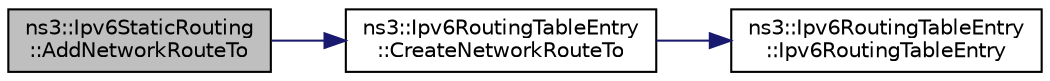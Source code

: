 digraph "ns3::Ipv6StaticRouting::AddNetworkRouteTo"
{
 // LATEX_PDF_SIZE
  edge [fontname="Helvetica",fontsize="10",labelfontname="Helvetica",labelfontsize="10"];
  node [fontname="Helvetica",fontsize="10",shape=record];
  rankdir="LR";
  Node1 [label="ns3::Ipv6StaticRouting\l::AddNetworkRouteTo",height=0.2,width=0.4,color="black", fillcolor="grey75", style="filled", fontcolor="black",tooltip="Add route to network."];
  Node1 -> Node2 [color="midnightblue",fontsize="10",style="solid",fontname="Helvetica"];
  Node2 [label="ns3::Ipv6RoutingTableEntry\l::CreateNetworkRouteTo",height=0.2,width=0.4,color="black", fillcolor="white", style="filled",URL="$classns3_1_1_ipv6_routing_table_entry.html#aba706b8378ac6a5ad281f773125175d9",tooltip="Create a route to a network."];
  Node2 -> Node3 [color="midnightblue",fontsize="10",style="solid",fontname="Helvetica"];
  Node3 [label="ns3::Ipv6RoutingTableEntry\l::Ipv6RoutingTableEntry",height=0.2,width=0.4,color="black", fillcolor="white", style="filled",URL="$classns3_1_1_ipv6_routing_table_entry.html#a1f92292be7156a9777858b60243f592c",tooltip="Constructor."];
}
